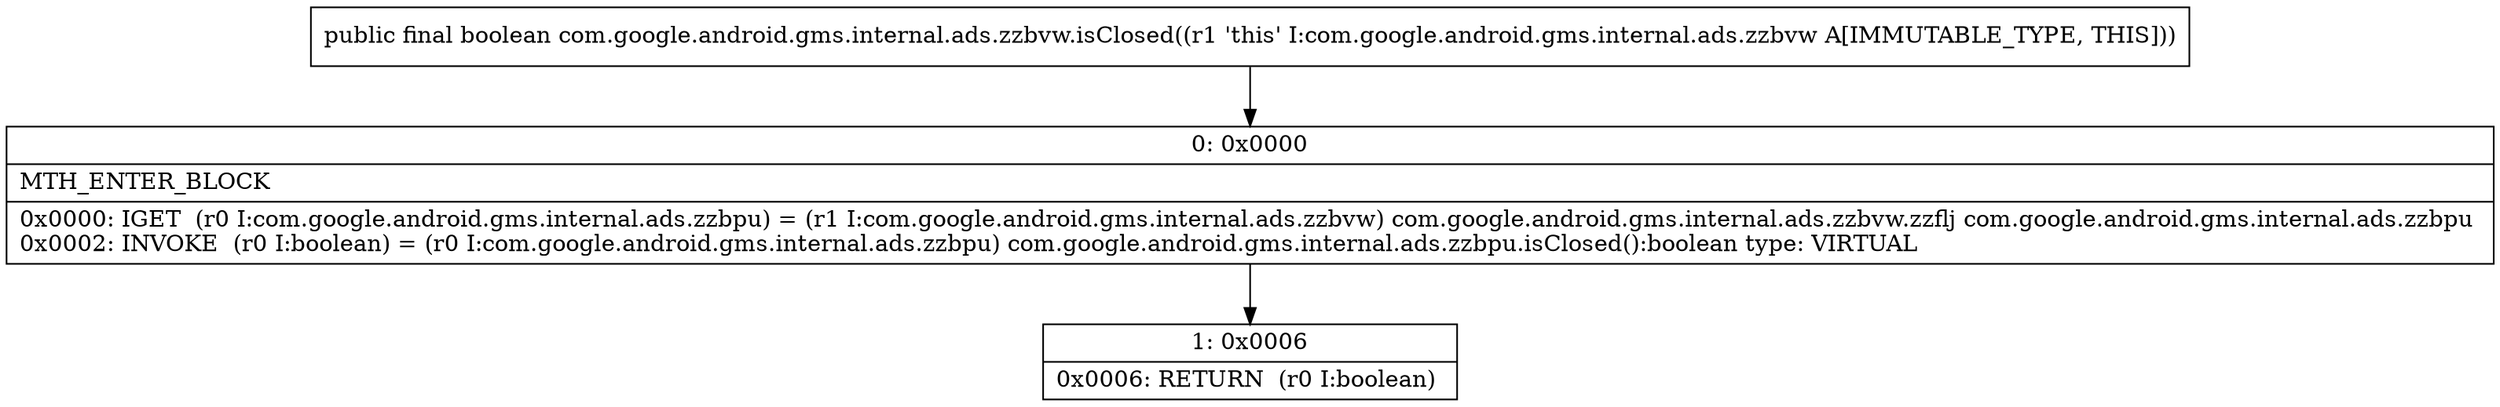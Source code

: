 digraph "CFG forcom.google.android.gms.internal.ads.zzbvw.isClosed()Z" {
Node_0 [shape=record,label="{0\:\ 0x0000|MTH_ENTER_BLOCK\l|0x0000: IGET  (r0 I:com.google.android.gms.internal.ads.zzbpu) = (r1 I:com.google.android.gms.internal.ads.zzbvw) com.google.android.gms.internal.ads.zzbvw.zzflj com.google.android.gms.internal.ads.zzbpu \l0x0002: INVOKE  (r0 I:boolean) = (r0 I:com.google.android.gms.internal.ads.zzbpu) com.google.android.gms.internal.ads.zzbpu.isClosed():boolean type: VIRTUAL \l}"];
Node_1 [shape=record,label="{1\:\ 0x0006|0x0006: RETURN  (r0 I:boolean) \l}"];
MethodNode[shape=record,label="{public final boolean com.google.android.gms.internal.ads.zzbvw.isClosed((r1 'this' I:com.google.android.gms.internal.ads.zzbvw A[IMMUTABLE_TYPE, THIS])) }"];
MethodNode -> Node_0;
Node_0 -> Node_1;
}

